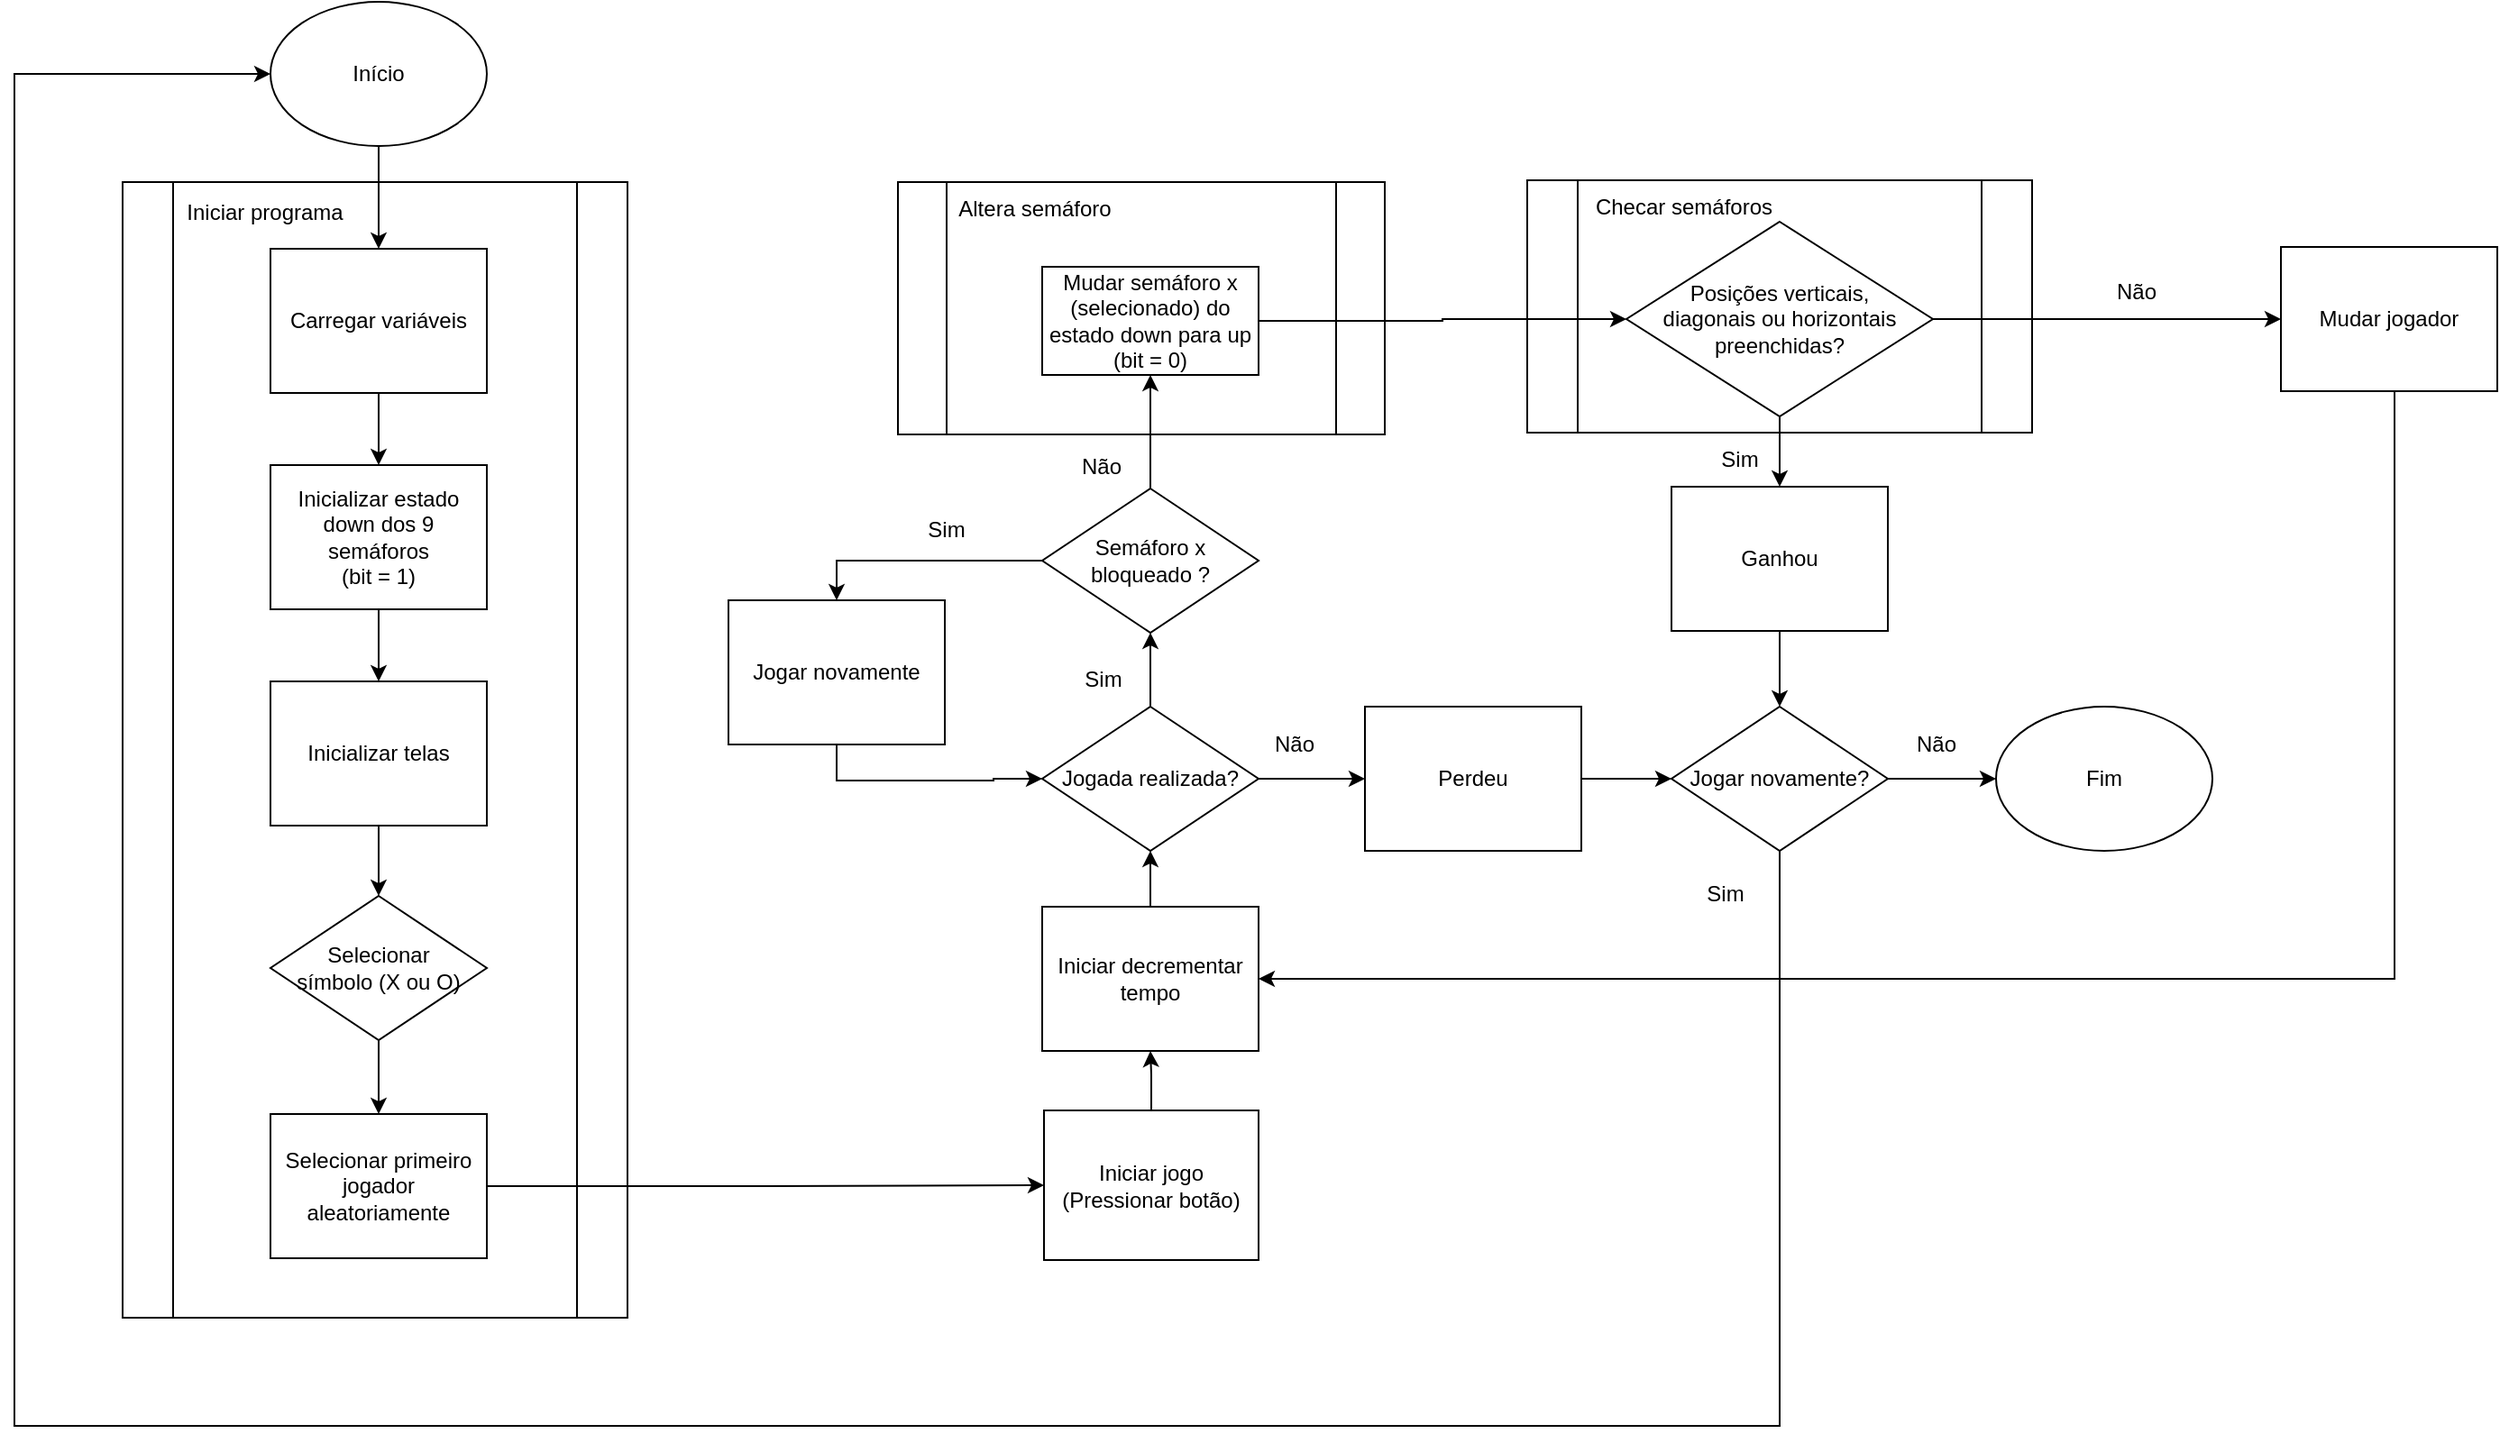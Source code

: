 <mxfile version="21.2.3" type="device">
  <diagram name="Página-1" id="fQXTgouCvj97yxiDDsGU">
    <mxGraphModel dx="1639" dy="928" grid="1" gridSize="10" guides="1" tooltips="1" connect="1" arrows="1" fold="1" page="1" pageScale="1" pageWidth="827" pageHeight="1169" math="0" shadow="0">
      <root>
        <mxCell id="0" />
        <mxCell id="1" parent="0" />
        <mxCell id="Mi9AQdRiaB3vGpEUHMhG-10" value="" style="shape=process;whiteSpace=wrap;html=1;backgroundOutline=1;" vertex="1" parent="1">
          <mxGeometry x="130" y="220" width="280" height="630" as="geometry" />
        </mxCell>
        <mxCell id="Mi9AQdRiaB3vGpEUHMhG-6" value="" style="edgeStyle=orthogonalEdgeStyle;rounded=0;orthogonalLoop=1;jettySize=auto;html=1;" edge="1" parent="1" source="lfU7ExPSu4myivW8ArIv-3" target="Mi9AQdRiaB3vGpEUHMhG-1">
          <mxGeometry relative="1" as="geometry" />
        </mxCell>
        <mxCell id="lfU7ExPSu4myivW8ArIv-3" value="Carregar variáveis" style="rounded=0;whiteSpace=wrap;html=1;" parent="1" vertex="1">
          <mxGeometry x="212" y="257" width="120" height="80" as="geometry" />
        </mxCell>
        <mxCell id="Mi9AQdRiaB3vGpEUHMhG-7" value="" style="edgeStyle=orthogonalEdgeStyle;rounded=0;orthogonalLoop=1;jettySize=auto;html=1;" edge="1" parent="1" source="Mi9AQdRiaB3vGpEUHMhG-1" target="Mi9AQdRiaB3vGpEUHMhG-4">
          <mxGeometry relative="1" as="geometry" />
        </mxCell>
        <mxCell id="Mi9AQdRiaB3vGpEUHMhG-1" value="Inicializar estado down dos 9 semáforos &lt;br&gt;(bit = 1)" style="rounded=0;whiteSpace=wrap;html=1;" vertex="1" parent="1">
          <mxGeometry x="212" y="377" width="120" height="80" as="geometry" />
        </mxCell>
        <mxCell id="Mi9AQdRiaB3vGpEUHMhG-16" value="" style="edgeStyle=orthogonalEdgeStyle;rounded=0;orthogonalLoop=1;jettySize=auto;html=1;" edge="1" parent="1" source="Mi9AQdRiaB3vGpEUHMhG-4" target="Mi9AQdRiaB3vGpEUHMhG-15">
          <mxGeometry relative="1" as="geometry" />
        </mxCell>
        <mxCell id="Mi9AQdRiaB3vGpEUHMhG-4" value="Inicializar telas" style="rounded=0;whiteSpace=wrap;html=1;" vertex="1" parent="1">
          <mxGeometry x="212" y="497" width="120" height="80" as="geometry" />
        </mxCell>
        <mxCell id="Mi9AQdRiaB3vGpEUHMhG-46" value="" style="edgeStyle=orthogonalEdgeStyle;rounded=0;orthogonalLoop=1;jettySize=auto;html=1;" edge="1" parent="1" source="Mi9AQdRiaB3vGpEUHMhG-5" target="Mi9AQdRiaB3vGpEUHMhG-44">
          <mxGeometry relative="1" as="geometry" />
        </mxCell>
        <mxCell id="Mi9AQdRiaB3vGpEUHMhG-5" value="Selecionar primeiro jogador aleatoriamente" style="rounded=0;whiteSpace=wrap;html=1;" vertex="1" parent="1">
          <mxGeometry x="212" y="737" width="120" height="80" as="geometry" />
        </mxCell>
        <mxCell id="Mi9AQdRiaB3vGpEUHMhG-11" value="" style="edgeStyle=orthogonalEdgeStyle;rounded=0;orthogonalLoop=1;jettySize=auto;html=1;" edge="1" parent="1" source="lfU7ExPSu4myivW8ArIv-2" target="lfU7ExPSu4myivW8ArIv-3">
          <mxGeometry relative="1" as="geometry" />
        </mxCell>
        <mxCell id="lfU7ExPSu4myivW8ArIv-2" value="Início" style="ellipse;whiteSpace=wrap;html=1;" parent="1" vertex="1">
          <mxGeometry x="212" y="120" width="120" height="80" as="geometry" />
        </mxCell>
        <mxCell id="Mi9AQdRiaB3vGpEUHMhG-12" value="Iniciar programa" style="text;html=1;strokeColor=none;fillColor=none;align=center;verticalAlign=middle;whiteSpace=wrap;rounded=0;" vertex="1" parent="1">
          <mxGeometry x="159" y="222" width="100" height="30" as="geometry" />
        </mxCell>
        <mxCell id="Mi9AQdRiaB3vGpEUHMhG-18" value="" style="edgeStyle=orthogonalEdgeStyle;rounded=0;orthogonalLoop=1;jettySize=auto;html=1;" edge="1" parent="1" source="Mi9AQdRiaB3vGpEUHMhG-15" target="Mi9AQdRiaB3vGpEUHMhG-5">
          <mxGeometry relative="1" as="geometry" />
        </mxCell>
        <mxCell id="Mi9AQdRiaB3vGpEUHMhG-15" value="Selecionar &lt;br&gt;símbolo (X ou O)" style="rhombus;whiteSpace=wrap;html=1;" vertex="1" parent="1">
          <mxGeometry x="212" y="616" width="120" height="80" as="geometry" />
        </mxCell>
        <mxCell id="Mi9AQdRiaB3vGpEUHMhG-24" value="" style="edgeStyle=orthogonalEdgeStyle;rounded=0;orthogonalLoop=1;jettySize=auto;html=1;" edge="1" parent="1" source="Mi9AQdRiaB3vGpEUHMhG-19" target="Mi9AQdRiaB3vGpEUHMhG-23">
          <mxGeometry relative="1" as="geometry" />
        </mxCell>
        <mxCell id="Mi9AQdRiaB3vGpEUHMhG-19" value="Iniciar decrementar tempo" style="rounded=0;whiteSpace=wrap;html=1;" vertex="1" parent="1">
          <mxGeometry x="640" y="622" width="120" height="80" as="geometry" />
        </mxCell>
        <mxCell id="Mi9AQdRiaB3vGpEUHMhG-42" value="" style="edgeStyle=orthogonalEdgeStyle;rounded=0;orthogonalLoop=1;jettySize=auto;html=1;" edge="1" parent="1" source="Mi9AQdRiaB3vGpEUHMhG-23" target="Mi9AQdRiaB3vGpEUHMhG-39">
          <mxGeometry relative="1" as="geometry" />
        </mxCell>
        <mxCell id="Mi9AQdRiaB3vGpEUHMhG-84" value="" style="edgeStyle=orthogonalEdgeStyle;rounded=0;orthogonalLoop=1;jettySize=auto;html=1;" edge="1" parent="1" source="Mi9AQdRiaB3vGpEUHMhG-23" target="Mi9AQdRiaB3vGpEUHMhG-49">
          <mxGeometry relative="1" as="geometry" />
        </mxCell>
        <mxCell id="Mi9AQdRiaB3vGpEUHMhG-23" value="Jogada realizada?" style="rhombus;whiteSpace=wrap;html=1;" vertex="1" parent="1">
          <mxGeometry x="640" y="511" width="120" height="80" as="geometry" />
        </mxCell>
        <mxCell id="Mi9AQdRiaB3vGpEUHMhG-28" value="Sim" style="text;html=1;strokeColor=none;fillColor=none;align=center;verticalAlign=middle;whiteSpace=wrap;rounded=0;" vertex="1" parent="1">
          <mxGeometry x="644" y="481" width="60" height="30" as="geometry" />
        </mxCell>
        <mxCell id="Mi9AQdRiaB3vGpEUHMhG-29" value="" style="shape=process;whiteSpace=wrap;html=1;backgroundOutline=1;" vertex="1" parent="1">
          <mxGeometry x="560" y="220" width="270" height="140" as="geometry" />
        </mxCell>
        <mxCell id="Mi9AQdRiaB3vGpEUHMhG-30" value="Altera semáforo" style="text;html=1;strokeColor=none;fillColor=none;align=center;verticalAlign=middle;whiteSpace=wrap;rounded=0;" vertex="1" parent="1">
          <mxGeometry x="586" y="220" width="100" height="30" as="geometry" />
        </mxCell>
        <mxCell id="Mi9AQdRiaB3vGpEUHMhG-33" value="Não" style="text;html=1;strokeColor=none;fillColor=none;align=center;verticalAlign=middle;whiteSpace=wrap;rounded=0;" vertex="1" parent="1">
          <mxGeometry x="750" y="517" width="60" height="30" as="geometry" />
        </mxCell>
        <mxCell id="Mi9AQdRiaB3vGpEUHMhG-43" value="" style="edgeStyle=orthogonalEdgeStyle;rounded=0;orthogonalLoop=1;jettySize=auto;html=1;" edge="1" parent="1" source="Mi9AQdRiaB3vGpEUHMhG-39" target="Mi9AQdRiaB3vGpEUHMhG-25">
          <mxGeometry relative="1" as="geometry" />
        </mxCell>
        <mxCell id="Mi9AQdRiaB3vGpEUHMhG-82" style="edgeStyle=orthogonalEdgeStyle;rounded=0;orthogonalLoop=1;jettySize=auto;html=1;entryX=0.5;entryY=0;entryDx=0;entryDy=0;" edge="1" parent="1" source="Mi9AQdRiaB3vGpEUHMhG-39" target="Mi9AQdRiaB3vGpEUHMhG-81">
          <mxGeometry relative="1" as="geometry" />
        </mxCell>
        <mxCell id="Mi9AQdRiaB3vGpEUHMhG-39" value="Semáforo x&lt;br&gt;bloqueado ?" style="rhombus;whiteSpace=wrap;html=1;" vertex="1" parent="1">
          <mxGeometry x="640" y="390" width="120" height="80" as="geometry" />
        </mxCell>
        <mxCell id="Mi9AQdRiaB3vGpEUHMhG-25" value="Mudar semáforo x (selecionado) do estado down para up (bit = 0)" style="rounded=0;whiteSpace=wrap;html=1;" vertex="1" parent="1">
          <mxGeometry x="640" y="267" width="120" height="60" as="geometry" />
        </mxCell>
        <mxCell id="Mi9AQdRiaB3vGpEUHMhG-63" value="" style="edgeStyle=orthogonalEdgeStyle;rounded=0;orthogonalLoop=1;jettySize=auto;html=1;" edge="1" parent="1" source="Mi9AQdRiaB3vGpEUHMhG-44" target="Mi9AQdRiaB3vGpEUHMhG-19">
          <mxGeometry relative="1" as="geometry" />
        </mxCell>
        <mxCell id="Mi9AQdRiaB3vGpEUHMhG-44" value="Iniciar jogo (Pressionar botão)" style="rounded=0;whiteSpace=wrap;html=1;" vertex="1" parent="1">
          <mxGeometry x="641" y="735" width="119" height="83" as="geometry" />
        </mxCell>
        <mxCell id="Mi9AQdRiaB3vGpEUHMhG-48" value="Fim" style="ellipse;whiteSpace=wrap;html=1;" vertex="1" parent="1">
          <mxGeometry x="1169" y="511" width="120" height="80" as="geometry" />
        </mxCell>
        <mxCell id="Mi9AQdRiaB3vGpEUHMhG-86" value="" style="edgeStyle=orthogonalEdgeStyle;rounded=0;orthogonalLoop=1;jettySize=auto;html=1;" edge="1" parent="1" source="Mi9AQdRiaB3vGpEUHMhG-49" target="Mi9AQdRiaB3vGpEUHMhG-51">
          <mxGeometry relative="1" as="geometry" />
        </mxCell>
        <mxCell id="Mi9AQdRiaB3vGpEUHMhG-49" value="Perdeu" style="rounded=0;whiteSpace=wrap;html=1;" vertex="1" parent="1">
          <mxGeometry x="819" y="511" width="120" height="80" as="geometry" />
        </mxCell>
        <mxCell id="Mi9AQdRiaB3vGpEUHMhG-53" value="" style="edgeStyle=orthogonalEdgeStyle;rounded=0;orthogonalLoop=1;jettySize=auto;html=1;" edge="1" parent="1" source="Mi9AQdRiaB3vGpEUHMhG-51" target="Mi9AQdRiaB3vGpEUHMhG-48">
          <mxGeometry relative="1" as="geometry" />
        </mxCell>
        <mxCell id="Mi9AQdRiaB3vGpEUHMhG-55" style="edgeStyle=orthogonalEdgeStyle;rounded=0;orthogonalLoop=1;jettySize=auto;html=1;entryX=0;entryY=0.5;entryDx=0;entryDy=0;exitX=0.5;exitY=1;exitDx=0;exitDy=0;" edge="1" parent="1" source="Mi9AQdRiaB3vGpEUHMhG-51" target="lfU7ExPSu4myivW8ArIv-2">
          <mxGeometry relative="1" as="geometry">
            <Array as="points">
              <mxPoint x="1049" y="910" />
              <mxPoint x="70" y="910" />
              <mxPoint x="70" y="160" />
            </Array>
          </mxGeometry>
        </mxCell>
        <mxCell id="Mi9AQdRiaB3vGpEUHMhG-51" value="Jogar novamente?" style="rhombus;whiteSpace=wrap;html=1;" vertex="1" parent="1">
          <mxGeometry x="989" y="511" width="120" height="80" as="geometry" />
        </mxCell>
        <mxCell id="Mi9AQdRiaB3vGpEUHMhG-54" value="Sim" style="text;html=1;strokeColor=none;fillColor=none;align=center;verticalAlign=middle;whiteSpace=wrap;rounded=0;" vertex="1" parent="1">
          <mxGeometry x="989" y="600" width="60" height="30" as="geometry" />
        </mxCell>
        <mxCell id="Mi9AQdRiaB3vGpEUHMhG-56" value="Não" style="text;html=1;strokeColor=none;fillColor=none;align=center;verticalAlign=middle;whiteSpace=wrap;rounded=0;" vertex="1" parent="1">
          <mxGeometry x="1106" y="517" width="60" height="30" as="geometry" />
        </mxCell>
        <mxCell id="Mi9AQdRiaB3vGpEUHMhG-57" value="Não" style="text;html=1;strokeColor=none;fillColor=none;align=center;verticalAlign=middle;whiteSpace=wrap;rounded=0;" vertex="1" parent="1">
          <mxGeometry x="643" y="363" width="60" height="30" as="geometry" />
        </mxCell>
        <mxCell id="Mi9AQdRiaB3vGpEUHMhG-66" value="" style="shape=process;whiteSpace=wrap;html=1;backgroundOutline=1;" vertex="1" parent="1">
          <mxGeometry x="909" y="219" width="280" height="140" as="geometry" />
        </mxCell>
        <mxCell id="Mi9AQdRiaB3vGpEUHMhG-67" value="Checar semáforos" style="text;html=1;strokeColor=none;fillColor=none;align=center;verticalAlign=middle;whiteSpace=wrap;rounded=0;" vertex="1" parent="1">
          <mxGeometry x="935" y="219" width="122" height="30" as="geometry" />
        </mxCell>
        <mxCell id="Mi9AQdRiaB3vGpEUHMhG-72" style="edgeStyle=orthogonalEdgeStyle;rounded=0;orthogonalLoop=1;jettySize=auto;html=1;" edge="1" parent="1" source="Mi9AQdRiaB3vGpEUHMhG-68" target="Mi9AQdRiaB3vGpEUHMhG-71">
          <mxGeometry relative="1" as="geometry" />
        </mxCell>
        <mxCell id="Mi9AQdRiaB3vGpEUHMhG-77" style="edgeStyle=orthogonalEdgeStyle;rounded=0;orthogonalLoop=1;jettySize=auto;html=1;entryX=0;entryY=0.5;entryDx=0;entryDy=0;" edge="1" parent="1" source="Mi9AQdRiaB3vGpEUHMhG-68" target="Mi9AQdRiaB3vGpEUHMhG-76">
          <mxGeometry relative="1" as="geometry" />
        </mxCell>
        <mxCell id="Mi9AQdRiaB3vGpEUHMhG-68" value="Posições verticais, &lt;br&gt;diagonais ou horizontais preenchidas?" style="rhombus;whiteSpace=wrap;html=1;" vertex="1" parent="1">
          <mxGeometry x="964" y="242" width="170" height="108" as="geometry" />
        </mxCell>
        <mxCell id="Mi9AQdRiaB3vGpEUHMhG-70" style="edgeStyle=orthogonalEdgeStyle;rounded=0;orthogonalLoop=1;jettySize=auto;html=1;entryX=0;entryY=0.5;entryDx=0;entryDy=0;" edge="1" parent="1" source="Mi9AQdRiaB3vGpEUHMhG-25" target="Mi9AQdRiaB3vGpEUHMhG-68">
          <mxGeometry relative="1" as="geometry" />
        </mxCell>
        <mxCell id="Mi9AQdRiaB3vGpEUHMhG-73" style="edgeStyle=orthogonalEdgeStyle;rounded=0;orthogonalLoop=1;jettySize=auto;html=1;entryX=0.5;entryY=0;entryDx=0;entryDy=0;" edge="1" parent="1" source="Mi9AQdRiaB3vGpEUHMhG-71" target="Mi9AQdRiaB3vGpEUHMhG-51">
          <mxGeometry relative="1" as="geometry" />
        </mxCell>
        <mxCell id="Mi9AQdRiaB3vGpEUHMhG-71" value="Ganhou" style="rounded=0;whiteSpace=wrap;html=1;" vertex="1" parent="1">
          <mxGeometry x="989" y="389" width="120" height="80" as="geometry" />
        </mxCell>
        <mxCell id="Mi9AQdRiaB3vGpEUHMhG-74" value="Sim" style="text;html=1;strokeColor=none;fillColor=none;align=center;verticalAlign=middle;whiteSpace=wrap;rounded=0;" vertex="1" parent="1">
          <mxGeometry x="997" y="359" width="60" height="30" as="geometry" />
        </mxCell>
        <mxCell id="Mi9AQdRiaB3vGpEUHMhG-78" style="edgeStyle=orthogonalEdgeStyle;rounded=0;orthogonalLoop=1;jettySize=auto;html=1;entryX=1;entryY=0.5;entryDx=0;entryDy=0;" edge="1" parent="1" source="Mi9AQdRiaB3vGpEUHMhG-76" target="Mi9AQdRiaB3vGpEUHMhG-19">
          <mxGeometry relative="1" as="geometry">
            <Array as="points">
              <mxPoint x="1390" y="662" />
            </Array>
          </mxGeometry>
        </mxCell>
        <mxCell id="Mi9AQdRiaB3vGpEUHMhG-76" value="Mudar jogador" style="rounded=0;whiteSpace=wrap;html=1;" vertex="1" parent="1">
          <mxGeometry x="1327" y="256" width="120" height="80" as="geometry" />
        </mxCell>
        <mxCell id="Mi9AQdRiaB3vGpEUHMhG-79" value="Não" style="text;html=1;strokeColor=none;fillColor=none;align=center;verticalAlign=middle;whiteSpace=wrap;rounded=0;" vertex="1" parent="1">
          <mxGeometry x="1217" y="266" width="60" height="30" as="geometry" />
        </mxCell>
        <mxCell id="Mi9AQdRiaB3vGpEUHMhG-83" style="edgeStyle=orthogonalEdgeStyle;rounded=0;orthogonalLoop=1;jettySize=auto;html=1;entryX=0;entryY=0.5;entryDx=0;entryDy=0;exitX=0.5;exitY=1;exitDx=0;exitDy=0;" edge="1" parent="1" source="Mi9AQdRiaB3vGpEUHMhG-81" target="Mi9AQdRiaB3vGpEUHMhG-23">
          <mxGeometry relative="1" as="geometry" />
        </mxCell>
        <mxCell id="Mi9AQdRiaB3vGpEUHMhG-81" value="Jogar novamente" style="rounded=0;whiteSpace=wrap;html=1;" vertex="1" parent="1">
          <mxGeometry x="466" y="452" width="120" height="80" as="geometry" />
        </mxCell>
        <mxCell id="Mi9AQdRiaB3vGpEUHMhG-87" value="Sim" style="text;html=1;strokeColor=none;fillColor=none;align=center;verticalAlign=middle;whiteSpace=wrap;rounded=0;" vertex="1" parent="1">
          <mxGeometry x="557" y="398" width="60" height="30" as="geometry" />
        </mxCell>
      </root>
    </mxGraphModel>
  </diagram>
</mxfile>
